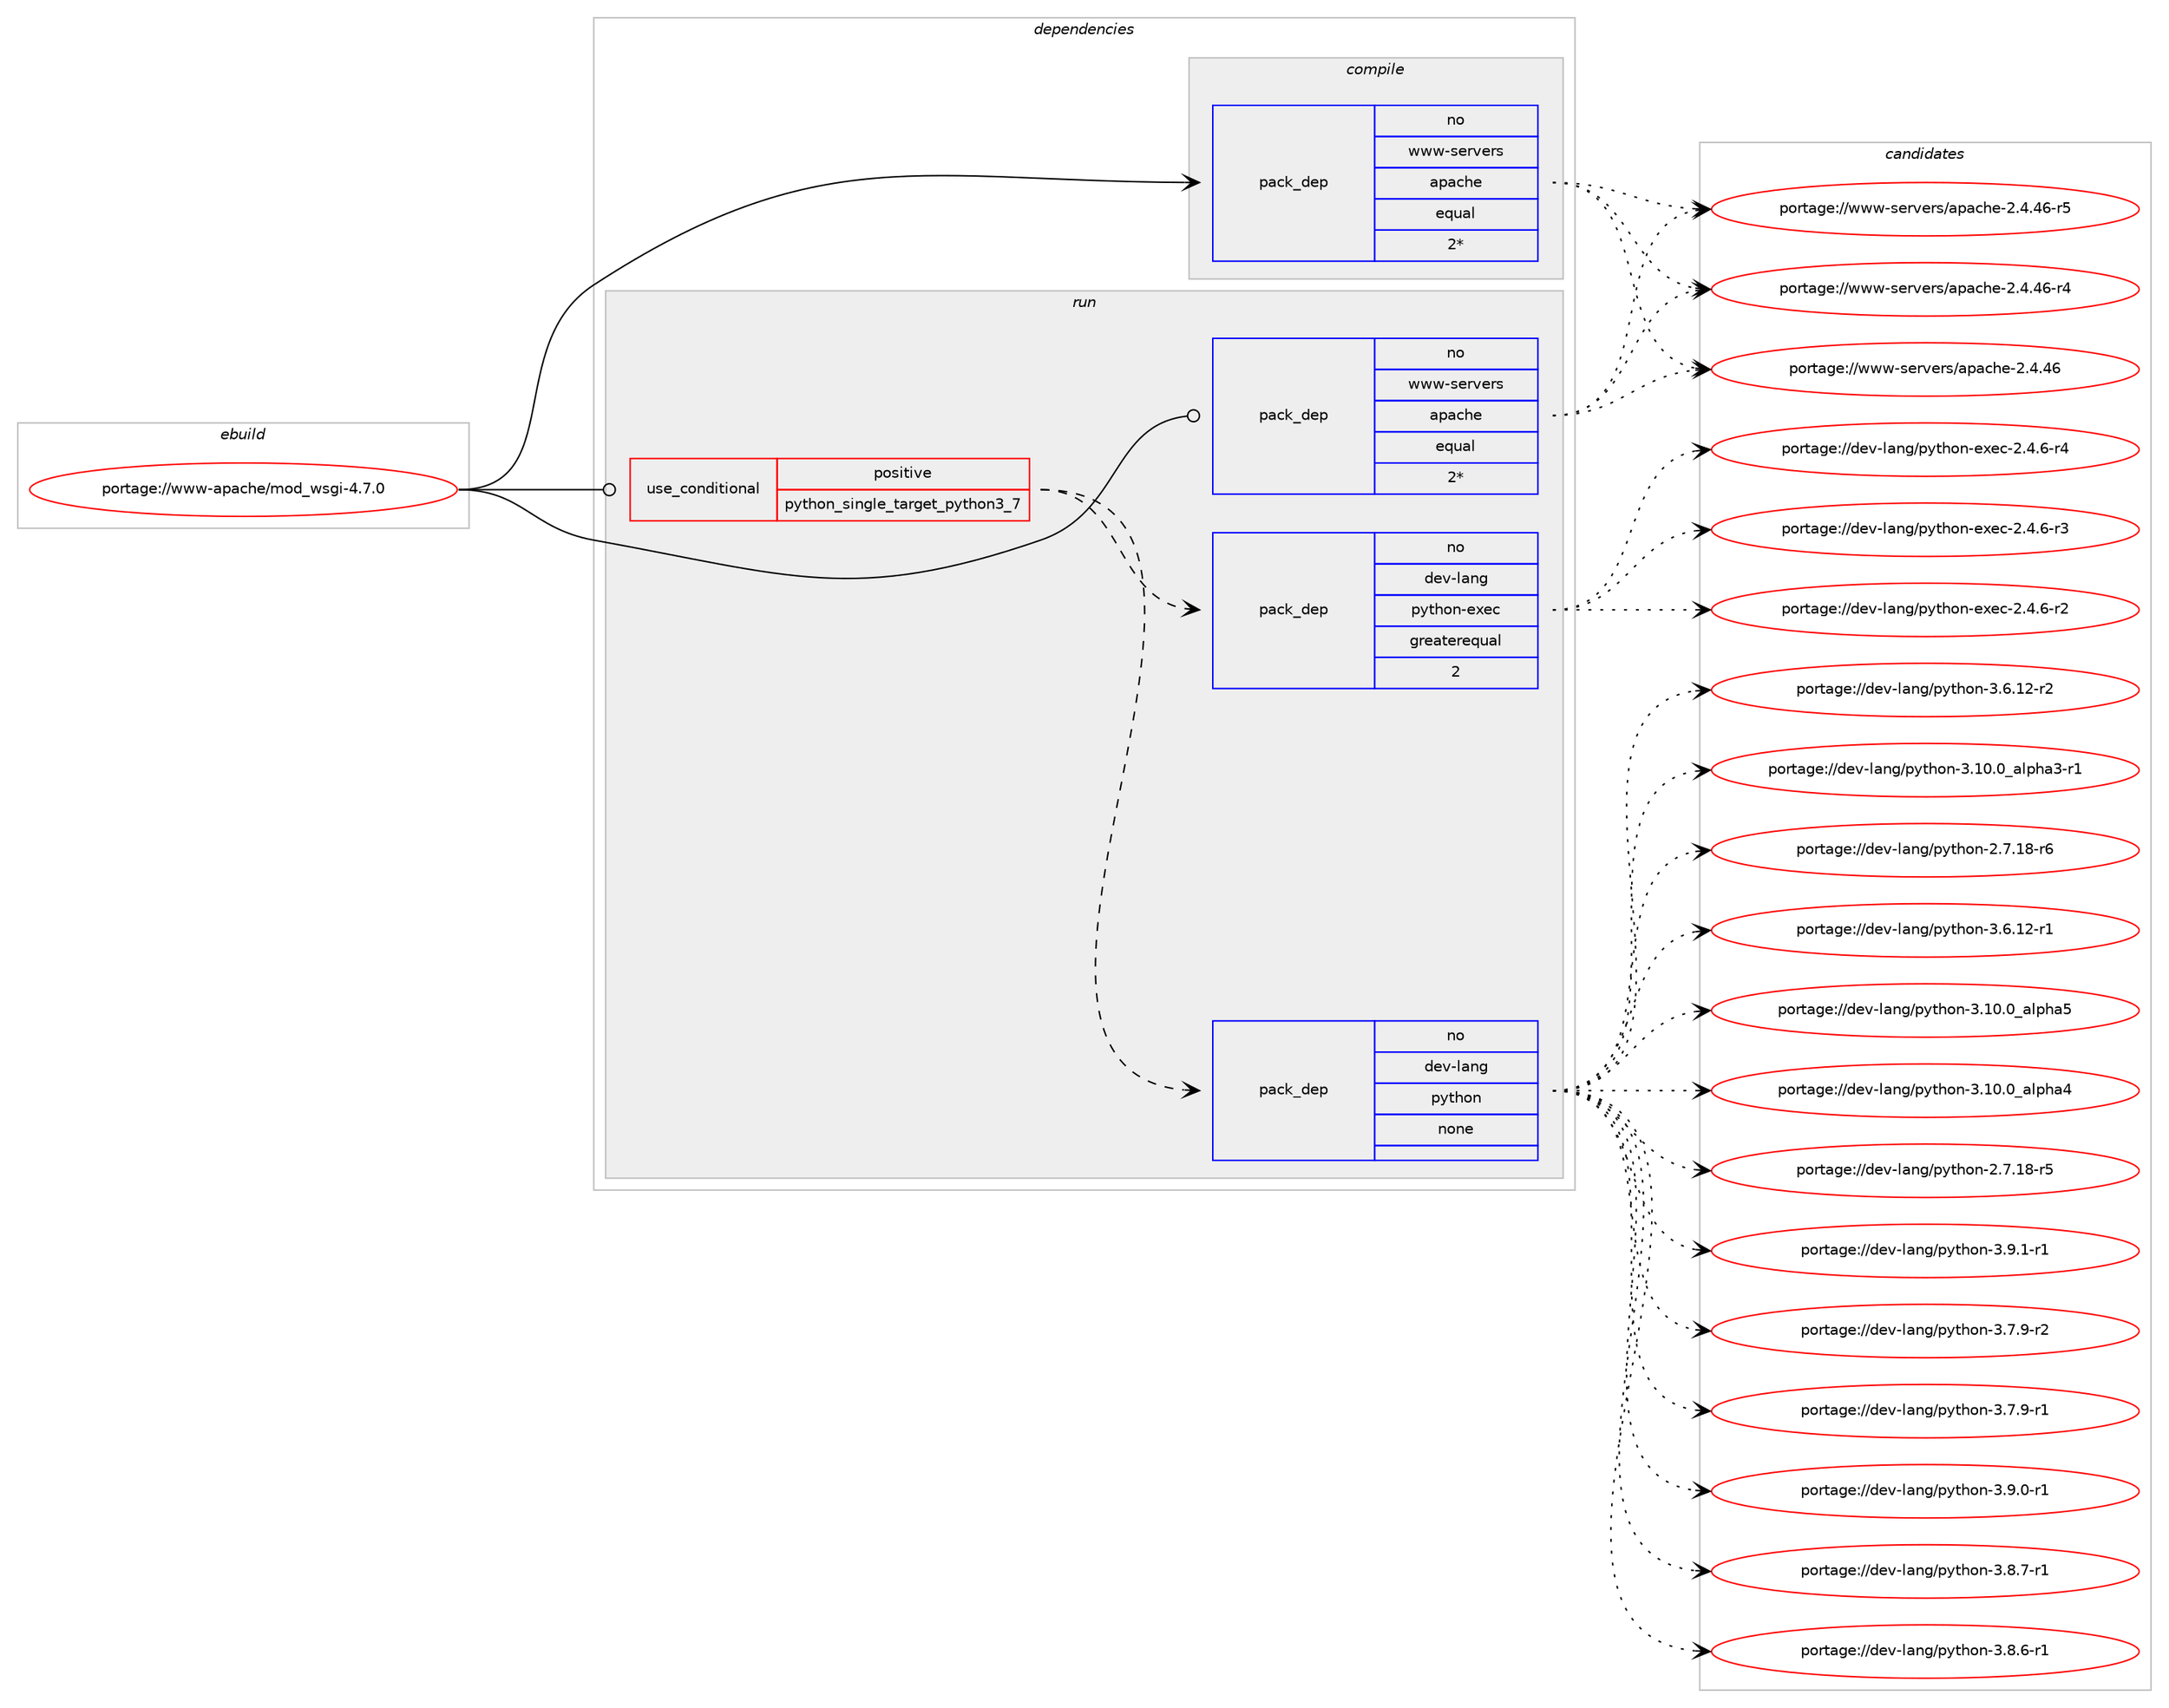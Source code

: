 digraph prolog {

# *************
# Graph options
# *************

newrank=true;
concentrate=true;
compound=true;
graph [rankdir=LR,fontname=Helvetica,fontsize=10,ranksep=1.5];#, ranksep=2.5, nodesep=0.2];
edge  [arrowhead=vee];
node  [fontname=Helvetica,fontsize=10];

# **********
# The ebuild
# **********

subgraph cluster_leftcol {
color=gray;
rank=same;
label=<<i>ebuild</i>>;
id [label="portage://www-apache/mod_wsgi-4.7.0", color=red, width=4, href="../www-apache/mod_wsgi-4.7.0.svg"];
}

# ****************
# The dependencies
# ****************

subgraph cluster_midcol {
color=gray;
label=<<i>dependencies</i>>;
subgraph cluster_compile {
fillcolor="#eeeeee";
style=filled;
label=<<i>compile</i>>;
subgraph pack3791 {
dependency4952 [label=<<TABLE BORDER="0" CELLBORDER="1" CELLSPACING="0" CELLPADDING="4" WIDTH="220"><TR><TD ROWSPAN="6" CELLPADDING="30">pack_dep</TD></TR><TR><TD WIDTH="110">no</TD></TR><TR><TD>www-servers</TD></TR><TR><TD>apache</TD></TR><TR><TD>equal</TD></TR><TR><TD>2*</TD></TR></TABLE>>, shape=none, color=blue];
}
id:e -> dependency4952:w [weight=20,style="solid",arrowhead="vee"];
}
subgraph cluster_compileandrun {
fillcolor="#eeeeee";
style=filled;
label=<<i>compile and run</i>>;
}
subgraph cluster_run {
fillcolor="#eeeeee";
style=filled;
label=<<i>run</i>>;
subgraph cond1111 {
dependency4953 [label=<<TABLE BORDER="0" CELLBORDER="1" CELLSPACING="0" CELLPADDING="4"><TR><TD ROWSPAN="3" CELLPADDING="10">use_conditional</TD></TR><TR><TD>positive</TD></TR><TR><TD>python_single_target_python3_7</TD></TR></TABLE>>, shape=none, color=red];
subgraph pack3792 {
dependency4954 [label=<<TABLE BORDER="0" CELLBORDER="1" CELLSPACING="0" CELLPADDING="4" WIDTH="220"><TR><TD ROWSPAN="6" CELLPADDING="30">pack_dep</TD></TR><TR><TD WIDTH="110">no</TD></TR><TR><TD>dev-lang</TD></TR><TR><TD>python</TD></TR><TR><TD>none</TD></TR><TR><TD></TD></TR></TABLE>>, shape=none, color=blue];
}
dependency4953:e -> dependency4954:w [weight=20,style="dashed",arrowhead="vee"];
subgraph pack3793 {
dependency4955 [label=<<TABLE BORDER="0" CELLBORDER="1" CELLSPACING="0" CELLPADDING="4" WIDTH="220"><TR><TD ROWSPAN="6" CELLPADDING="30">pack_dep</TD></TR><TR><TD WIDTH="110">no</TD></TR><TR><TD>dev-lang</TD></TR><TR><TD>python-exec</TD></TR><TR><TD>greaterequal</TD></TR><TR><TD>2</TD></TR></TABLE>>, shape=none, color=blue];
}
dependency4953:e -> dependency4955:w [weight=20,style="dashed",arrowhead="vee"];
}
id:e -> dependency4953:w [weight=20,style="solid",arrowhead="odot"];
subgraph pack3794 {
dependency4956 [label=<<TABLE BORDER="0" CELLBORDER="1" CELLSPACING="0" CELLPADDING="4" WIDTH="220"><TR><TD ROWSPAN="6" CELLPADDING="30">pack_dep</TD></TR><TR><TD WIDTH="110">no</TD></TR><TR><TD>www-servers</TD></TR><TR><TD>apache</TD></TR><TR><TD>equal</TD></TR><TR><TD>2*</TD></TR></TABLE>>, shape=none, color=blue];
}
id:e -> dependency4956:w [weight=20,style="solid",arrowhead="odot"];
}
}

# **************
# The candidates
# **************

subgraph cluster_choices {
rank=same;
color=gray;
label=<<i>candidates</i>>;

subgraph choice3791 {
color=black;
nodesep=1;
choice1191191194511510111411810111411547971129799104101455046524652544511453 [label="portage://www-servers/apache-2.4.46-r5", color=red, width=4,href="../www-servers/apache-2.4.46-r5.svg"];
choice1191191194511510111411810111411547971129799104101455046524652544511452 [label="portage://www-servers/apache-2.4.46-r4", color=red, width=4,href="../www-servers/apache-2.4.46-r4.svg"];
choice119119119451151011141181011141154797112979910410145504652465254 [label="portage://www-servers/apache-2.4.46", color=red, width=4,href="../www-servers/apache-2.4.46.svg"];
dependency4952:e -> choice1191191194511510111411810111411547971129799104101455046524652544511453:w [style=dotted,weight="100"];
dependency4952:e -> choice1191191194511510111411810111411547971129799104101455046524652544511452:w [style=dotted,weight="100"];
dependency4952:e -> choice119119119451151011141181011141154797112979910410145504652465254:w [style=dotted,weight="100"];
}
subgraph choice3792 {
color=black;
nodesep=1;
choice1001011184510897110103471121211161041111104551465746494511449 [label="portage://dev-lang/python-3.9.1-r1", color=red, width=4,href="../dev-lang/python-3.9.1-r1.svg"];
choice1001011184510897110103471121211161041111104551465746484511449 [label="portage://dev-lang/python-3.9.0-r1", color=red, width=4,href="../dev-lang/python-3.9.0-r1.svg"];
choice1001011184510897110103471121211161041111104551465646554511449 [label="portage://dev-lang/python-3.8.7-r1", color=red, width=4,href="../dev-lang/python-3.8.7-r1.svg"];
choice1001011184510897110103471121211161041111104551465646544511449 [label="portage://dev-lang/python-3.8.6-r1", color=red, width=4,href="../dev-lang/python-3.8.6-r1.svg"];
choice1001011184510897110103471121211161041111104551465546574511450 [label="portage://dev-lang/python-3.7.9-r2", color=red, width=4,href="../dev-lang/python-3.7.9-r2.svg"];
choice1001011184510897110103471121211161041111104551465546574511449 [label="portage://dev-lang/python-3.7.9-r1", color=red, width=4,href="../dev-lang/python-3.7.9-r1.svg"];
choice100101118451089711010347112121116104111110455146544649504511450 [label="portage://dev-lang/python-3.6.12-r2", color=red, width=4,href="../dev-lang/python-3.6.12-r2.svg"];
choice100101118451089711010347112121116104111110455146544649504511449 [label="portage://dev-lang/python-3.6.12-r1", color=red, width=4,href="../dev-lang/python-3.6.12-r1.svg"];
choice1001011184510897110103471121211161041111104551464948464895971081121049753 [label="portage://dev-lang/python-3.10.0_alpha5", color=red, width=4,href="../dev-lang/python-3.10.0_alpha5.svg"];
choice1001011184510897110103471121211161041111104551464948464895971081121049752 [label="portage://dev-lang/python-3.10.0_alpha4", color=red, width=4,href="../dev-lang/python-3.10.0_alpha4.svg"];
choice10010111845108971101034711212111610411111045514649484648959710811210497514511449 [label="portage://dev-lang/python-3.10.0_alpha3-r1", color=red, width=4,href="../dev-lang/python-3.10.0_alpha3-r1.svg"];
choice100101118451089711010347112121116104111110455046554649564511454 [label="portage://dev-lang/python-2.7.18-r6", color=red, width=4,href="../dev-lang/python-2.7.18-r6.svg"];
choice100101118451089711010347112121116104111110455046554649564511453 [label="portage://dev-lang/python-2.7.18-r5", color=red, width=4,href="../dev-lang/python-2.7.18-r5.svg"];
dependency4954:e -> choice1001011184510897110103471121211161041111104551465746494511449:w [style=dotted,weight="100"];
dependency4954:e -> choice1001011184510897110103471121211161041111104551465746484511449:w [style=dotted,weight="100"];
dependency4954:e -> choice1001011184510897110103471121211161041111104551465646554511449:w [style=dotted,weight="100"];
dependency4954:e -> choice1001011184510897110103471121211161041111104551465646544511449:w [style=dotted,weight="100"];
dependency4954:e -> choice1001011184510897110103471121211161041111104551465546574511450:w [style=dotted,weight="100"];
dependency4954:e -> choice1001011184510897110103471121211161041111104551465546574511449:w [style=dotted,weight="100"];
dependency4954:e -> choice100101118451089711010347112121116104111110455146544649504511450:w [style=dotted,weight="100"];
dependency4954:e -> choice100101118451089711010347112121116104111110455146544649504511449:w [style=dotted,weight="100"];
dependency4954:e -> choice1001011184510897110103471121211161041111104551464948464895971081121049753:w [style=dotted,weight="100"];
dependency4954:e -> choice1001011184510897110103471121211161041111104551464948464895971081121049752:w [style=dotted,weight="100"];
dependency4954:e -> choice10010111845108971101034711212111610411111045514649484648959710811210497514511449:w [style=dotted,weight="100"];
dependency4954:e -> choice100101118451089711010347112121116104111110455046554649564511454:w [style=dotted,weight="100"];
dependency4954:e -> choice100101118451089711010347112121116104111110455046554649564511453:w [style=dotted,weight="100"];
}
subgraph choice3793 {
color=black;
nodesep=1;
choice10010111845108971101034711212111610411111045101120101994550465246544511452 [label="portage://dev-lang/python-exec-2.4.6-r4", color=red, width=4,href="../dev-lang/python-exec-2.4.6-r4.svg"];
choice10010111845108971101034711212111610411111045101120101994550465246544511451 [label="portage://dev-lang/python-exec-2.4.6-r3", color=red, width=4,href="../dev-lang/python-exec-2.4.6-r3.svg"];
choice10010111845108971101034711212111610411111045101120101994550465246544511450 [label="portage://dev-lang/python-exec-2.4.6-r2", color=red, width=4,href="../dev-lang/python-exec-2.4.6-r2.svg"];
dependency4955:e -> choice10010111845108971101034711212111610411111045101120101994550465246544511452:w [style=dotted,weight="100"];
dependency4955:e -> choice10010111845108971101034711212111610411111045101120101994550465246544511451:w [style=dotted,weight="100"];
dependency4955:e -> choice10010111845108971101034711212111610411111045101120101994550465246544511450:w [style=dotted,weight="100"];
}
subgraph choice3794 {
color=black;
nodesep=1;
choice1191191194511510111411810111411547971129799104101455046524652544511453 [label="portage://www-servers/apache-2.4.46-r5", color=red, width=4,href="../www-servers/apache-2.4.46-r5.svg"];
choice1191191194511510111411810111411547971129799104101455046524652544511452 [label="portage://www-servers/apache-2.4.46-r4", color=red, width=4,href="../www-servers/apache-2.4.46-r4.svg"];
choice119119119451151011141181011141154797112979910410145504652465254 [label="portage://www-servers/apache-2.4.46", color=red, width=4,href="../www-servers/apache-2.4.46.svg"];
dependency4956:e -> choice1191191194511510111411810111411547971129799104101455046524652544511453:w [style=dotted,weight="100"];
dependency4956:e -> choice1191191194511510111411810111411547971129799104101455046524652544511452:w [style=dotted,weight="100"];
dependency4956:e -> choice119119119451151011141181011141154797112979910410145504652465254:w [style=dotted,weight="100"];
}
}

}
